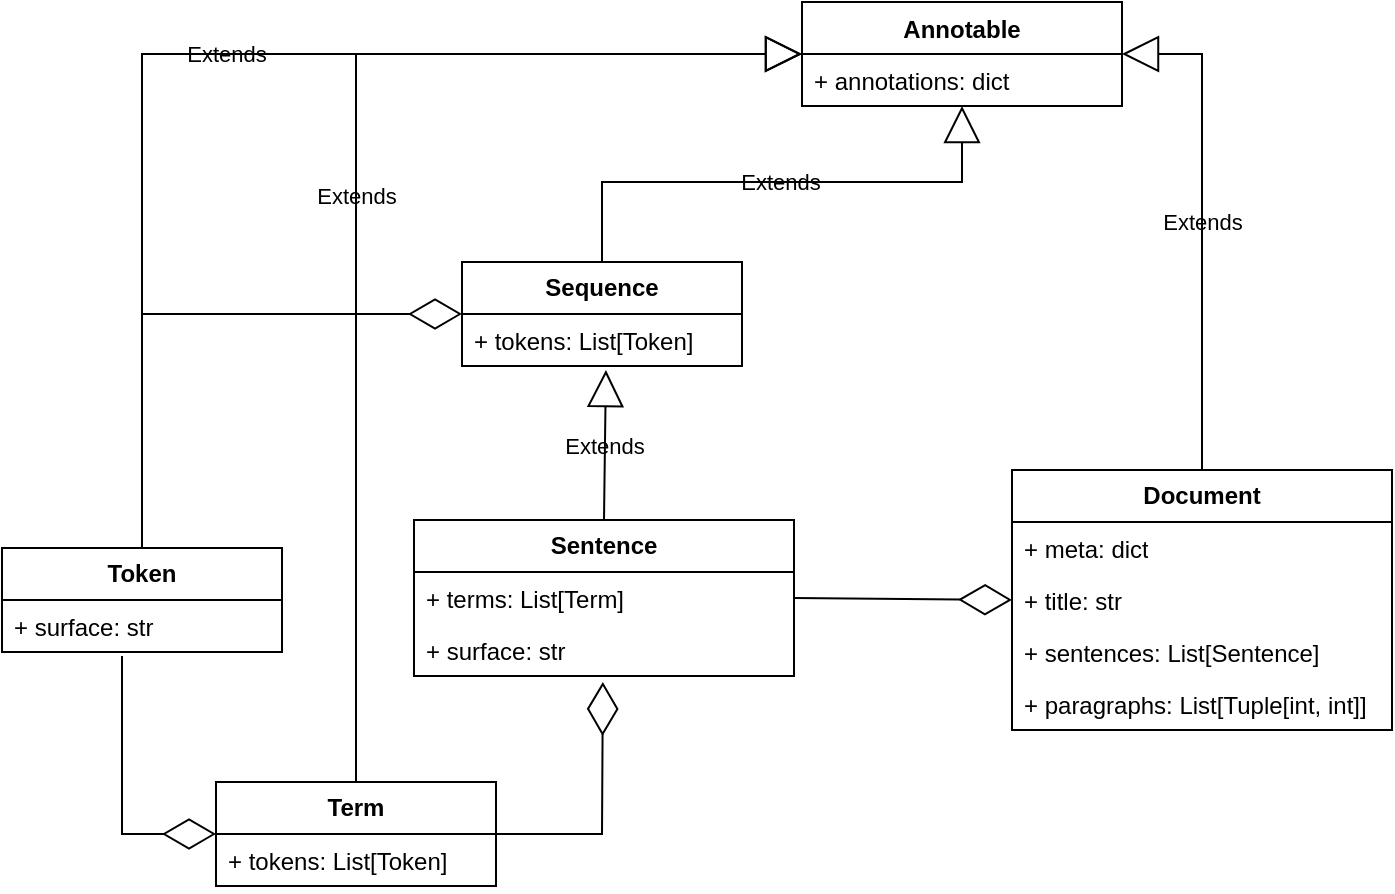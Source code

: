 <mxfile version="24.2.5" type="device">
  <diagram name="Page-1" id="929967ad-93f9-6ef4-fab6-5d389245f69c">
    <mxGraphModel dx="1026" dy="743" grid="1" gridSize="10" guides="1" tooltips="1" connect="1" arrows="1" fold="1" page="1" pageScale="1.5" pageWidth="1169" pageHeight="826" background="none" math="0" shadow="0">
      <root>
        <mxCell id="0" style=";html=1;" />
        <mxCell id="1" style=";html=1;" parent="0" />
        <mxCell id="YfMEqkQIbnu-uPnGuiMP-3" value="Annotable" style="swimlane;fontStyle=1;align=center;verticalAlign=top;childLayout=stackLayout;horizontal=1;startSize=26;horizontalStack=0;resizeParent=1;resizeParentMax=0;resizeLast=0;collapsible=1;marginBottom=0;whiteSpace=wrap;html=1;fillColor=none;" vertex="1" parent="1">
          <mxGeometry x="434" y="140" width="160" height="52" as="geometry" />
        </mxCell>
        <mxCell id="YfMEqkQIbnu-uPnGuiMP-4" value="+ annotations: dict" style="text;strokeColor=none;fillColor=none;align=left;verticalAlign=top;spacingLeft=4;spacingRight=4;overflow=hidden;rotatable=0;points=[[0,0.5],[1,0.5]];portConstraint=eastwest;whiteSpace=wrap;html=1;" vertex="1" parent="YfMEqkQIbnu-uPnGuiMP-3">
          <mxGeometry y="26" width="160" height="26" as="geometry" />
        </mxCell>
        <mxCell id="YfMEqkQIbnu-uPnGuiMP-7" value="&lt;b&gt;Document&lt;/b&gt;" style="swimlane;fontStyle=0;childLayout=stackLayout;horizontal=1;startSize=26;fillColor=none;horizontalStack=0;resizeParent=1;resizeParentMax=0;resizeLast=0;collapsible=1;marginBottom=0;whiteSpace=wrap;html=1;" vertex="1" parent="1">
          <mxGeometry x="539" y="374" width="190" height="130" as="geometry" />
        </mxCell>
        <mxCell id="YfMEqkQIbnu-uPnGuiMP-8" value="+ meta: dict" style="text;strokeColor=none;fillColor=none;align=left;verticalAlign=top;spacingLeft=4;spacingRight=4;overflow=hidden;rotatable=0;points=[[0,0.5],[1,0.5]];portConstraint=eastwest;whiteSpace=wrap;html=1;" vertex="1" parent="YfMEqkQIbnu-uPnGuiMP-7">
          <mxGeometry y="26" width="190" height="26" as="geometry" />
        </mxCell>
        <mxCell id="YfMEqkQIbnu-uPnGuiMP-9" value="+ title: str" style="text;strokeColor=none;fillColor=none;align=left;verticalAlign=top;spacingLeft=4;spacingRight=4;overflow=hidden;rotatable=0;points=[[0,0.5],[1,0.5]];portConstraint=eastwest;whiteSpace=wrap;html=1;" vertex="1" parent="YfMEqkQIbnu-uPnGuiMP-7">
          <mxGeometry y="52" width="190" height="26" as="geometry" />
        </mxCell>
        <mxCell id="YfMEqkQIbnu-uPnGuiMP-10" value="+ sentences: List[Sentence]" style="text;strokeColor=none;fillColor=none;align=left;verticalAlign=top;spacingLeft=4;spacingRight=4;overflow=hidden;rotatable=0;points=[[0,0.5],[1,0.5]];portConstraint=eastwest;whiteSpace=wrap;html=1;" vertex="1" parent="YfMEqkQIbnu-uPnGuiMP-7">
          <mxGeometry y="78" width="190" height="26" as="geometry" />
        </mxCell>
        <mxCell id="YfMEqkQIbnu-uPnGuiMP-12" value="+ paragraphs:&amp;nbsp;List[Tuple[int, int]]" style="text;strokeColor=none;fillColor=none;align=left;verticalAlign=top;spacingLeft=4;spacingRight=4;overflow=hidden;rotatable=0;points=[[0,0.5],[1,0.5]];portConstraint=eastwest;whiteSpace=wrap;html=1;" vertex="1" parent="YfMEqkQIbnu-uPnGuiMP-7">
          <mxGeometry y="104" width="190" height="26" as="geometry" />
        </mxCell>
        <mxCell id="YfMEqkQIbnu-uPnGuiMP-14" value="&lt;b&gt;Sentence&lt;/b&gt;" style="swimlane;fontStyle=0;childLayout=stackLayout;horizontal=1;startSize=26;fillColor=none;horizontalStack=0;resizeParent=1;resizeParentMax=0;resizeLast=0;collapsible=1;marginBottom=0;whiteSpace=wrap;html=1;" vertex="1" parent="1">
          <mxGeometry x="240" y="399" width="190" height="78" as="geometry" />
        </mxCell>
        <mxCell id="YfMEqkQIbnu-uPnGuiMP-16" value="+ terms: List[Term]" style="text;strokeColor=none;fillColor=none;align=left;verticalAlign=top;spacingLeft=4;spacingRight=4;overflow=hidden;rotatable=0;points=[[0,0.5],[1,0.5]];portConstraint=eastwest;whiteSpace=wrap;html=1;" vertex="1" parent="YfMEqkQIbnu-uPnGuiMP-14">
          <mxGeometry y="26" width="190" height="26" as="geometry" />
        </mxCell>
        <mxCell id="YfMEqkQIbnu-uPnGuiMP-17" value="+ surface: str" style="text;strokeColor=none;fillColor=none;align=left;verticalAlign=top;spacingLeft=4;spacingRight=4;overflow=hidden;rotatable=0;points=[[0,0.5],[1,0.5]];portConstraint=eastwest;whiteSpace=wrap;html=1;" vertex="1" parent="YfMEqkQIbnu-uPnGuiMP-14">
          <mxGeometry y="52" width="190" height="26" as="geometry" />
        </mxCell>
        <mxCell id="YfMEqkQIbnu-uPnGuiMP-19" value="&lt;b&gt;Sequence&lt;/b&gt;" style="swimlane;fontStyle=0;childLayout=stackLayout;horizontal=1;startSize=26;fillColor=none;horizontalStack=0;resizeParent=1;resizeParentMax=0;resizeLast=0;collapsible=1;marginBottom=0;whiteSpace=wrap;html=1;" vertex="1" parent="1">
          <mxGeometry x="264" y="270" width="140" height="52" as="geometry" />
        </mxCell>
        <mxCell id="YfMEqkQIbnu-uPnGuiMP-20" value="+ tokens: List[Token]" style="text;strokeColor=none;fillColor=none;align=left;verticalAlign=top;spacingLeft=4;spacingRight=4;overflow=hidden;rotatable=0;points=[[0,0.5],[1,0.5]];portConstraint=eastwest;whiteSpace=wrap;html=1;" vertex="1" parent="YfMEqkQIbnu-uPnGuiMP-19">
          <mxGeometry y="26" width="140" height="26" as="geometry" />
        </mxCell>
        <mxCell id="YfMEqkQIbnu-uPnGuiMP-23" value="&lt;b&gt;Token&lt;/b&gt;" style="swimlane;fontStyle=0;childLayout=stackLayout;horizontal=1;startSize=26;fillColor=none;horizontalStack=0;resizeParent=1;resizeParentMax=0;resizeLast=0;collapsible=1;marginBottom=0;whiteSpace=wrap;html=1;" vertex="1" parent="1">
          <mxGeometry x="34" y="413" width="140" height="52" as="geometry" />
        </mxCell>
        <mxCell id="YfMEqkQIbnu-uPnGuiMP-24" value="+ surface: str" style="text;strokeColor=none;fillColor=none;align=left;verticalAlign=top;spacingLeft=4;spacingRight=4;overflow=hidden;rotatable=0;points=[[0,0.5],[1,0.5]];portConstraint=eastwest;whiteSpace=wrap;html=1;" vertex="1" parent="YfMEqkQIbnu-uPnGuiMP-23">
          <mxGeometry y="26" width="140" height="26" as="geometry" />
        </mxCell>
        <mxCell id="YfMEqkQIbnu-uPnGuiMP-27" value="&lt;b&gt;Term&lt;/b&gt;" style="swimlane;fontStyle=0;childLayout=stackLayout;horizontal=1;startSize=26;fillColor=none;horizontalStack=0;resizeParent=1;resizeParentMax=0;resizeLast=0;collapsible=1;marginBottom=0;whiteSpace=wrap;html=1;" vertex="1" parent="1">
          <mxGeometry x="141" y="530" width="140" height="52" as="geometry" />
        </mxCell>
        <mxCell id="YfMEqkQIbnu-uPnGuiMP-28" value="+ tokens: List[Token]" style="text;strokeColor=none;fillColor=none;align=left;verticalAlign=top;spacingLeft=4;spacingRight=4;overflow=hidden;rotatable=0;points=[[0,0.5],[1,0.5]];portConstraint=eastwest;whiteSpace=wrap;html=1;" vertex="1" parent="YfMEqkQIbnu-uPnGuiMP-27">
          <mxGeometry y="26" width="140" height="26" as="geometry" />
        </mxCell>
        <mxCell id="YfMEqkQIbnu-uPnGuiMP-29" value="Extends" style="endArrow=block;endSize=16;endFill=0;html=1;rounded=0;exitX=0.5;exitY=0;exitDx=0;exitDy=0;entryX=0.5;entryY=1;entryDx=0;entryDy=0;labelBackgroundColor=none;" edge="1" parent="1" source="YfMEqkQIbnu-uPnGuiMP-19" target="YfMEqkQIbnu-uPnGuiMP-3">
          <mxGeometry width="160" relative="1" as="geometry">
            <mxPoint x="394" y="240" as="sourcePoint" />
            <mxPoint x="554" y="240" as="targetPoint" />
            <Array as="points">
              <mxPoint x="334" y="230" />
              <mxPoint x="514" y="230" />
            </Array>
          </mxGeometry>
        </mxCell>
        <mxCell id="YfMEqkQIbnu-uPnGuiMP-31" value="Extends" style="endArrow=block;endSize=16;endFill=0;html=1;rounded=0;exitX=0.5;exitY=0;exitDx=0;exitDy=0;entryX=0.514;entryY=1.077;entryDx=0;entryDy=0;entryPerimeter=0;labelBackgroundColor=none;" edge="1" parent="1" source="YfMEqkQIbnu-uPnGuiMP-14" target="YfMEqkQIbnu-uPnGuiMP-20">
          <mxGeometry width="160" relative="1" as="geometry">
            <mxPoint x="344" y="350" as="sourcePoint" />
            <mxPoint x="504" y="350" as="targetPoint" />
          </mxGeometry>
        </mxCell>
        <mxCell id="YfMEqkQIbnu-uPnGuiMP-33" value="Extends" style="endArrow=block;endSize=16;endFill=0;html=1;rounded=0;exitX=0.5;exitY=0;exitDx=0;exitDy=0;entryX=0;entryY=0.5;entryDx=0;entryDy=0;labelBackgroundColor=none;" edge="1" parent="1" source="YfMEqkQIbnu-uPnGuiMP-23" target="YfMEqkQIbnu-uPnGuiMP-3">
          <mxGeometry width="160" relative="1" as="geometry">
            <mxPoint x="454" y="400" as="sourcePoint" />
            <mxPoint x="514" y="200" as="targetPoint" />
            <Array as="points">
              <mxPoint x="104" y="166" />
            </Array>
          </mxGeometry>
        </mxCell>
        <mxCell id="YfMEqkQIbnu-uPnGuiMP-34" value="" style="endArrow=diamondThin;endFill=0;endSize=24;html=1;rounded=0;exitX=1;exitY=0.5;exitDx=0;exitDy=0;entryX=0;entryY=0.5;entryDx=0;entryDy=0;" edge="1" parent="1" source="YfMEqkQIbnu-uPnGuiMP-16" target="YfMEqkQIbnu-uPnGuiMP-9">
          <mxGeometry width="160" relative="1" as="geometry">
            <mxPoint x="454" y="400" as="sourcePoint" />
            <mxPoint x="614" y="400" as="targetPoint" />
          </mxGeometry>
        </mxCell>
        <mxCell id="YfMEqkQIbnu-uPnGuiMP-35" value="" style="endArrow=diamondThin;endFill=0;endSize=24;html=1;rounded=0;exitX=0.5;exitY=0;exitDx=0;exitDy=0;entryX=0;entryY=0.5;entryDx=0;entryDy=0;" edge="1" parent="1" source="YfMEqkQIbnu-uPnGuiMP-23" target="YfMEqkQIbnu-uPnGuiMP-19">
          <mxGeometry width="160" relative="1" as="geometry">
            <mxPoint x="454" y="400" as="sourcePoint" />
            <mxPoint x="614" y="400" as="targetPoint" />
            <Array as="points">
              <mxPoint x="104" y="296" />
            </Array>
          </mxGeometry>
        </mxCell>
        <mxCell id="YfMEqkQIbnu-uPnGuiMP-36" value="" style="endArrow=diamondThin;endFill=0;endSize=24;html=1;rounded=0;entryX=0;entryY=0.5;entryDx=0;entryDy=0;" edge="1" parent="1" target="YfMEqkQIbnu-uPnGuiMP-27">
          <mxGeometry width="160" relative="1" as="geometry">
            <mxPoint x="94" y="467" as="sourcePoint" />
            <mxPoint x="104" y="540" as="targetPoint" />
            <Array as="points">
              <mxPoint x="94" y="556" />
            </Array>
          </mxGeometry>
        </mxCell>
        <mxCell id="YfMEqkQIbnu-uPnGuiMP-37" value="" style="endArrow=diamondThin;endFill=0;endSize=24;html=1;rounded=0;exitX=1;exitY=0.5;exitDx=0;exitDy=0;entryX=0.497;entryY=1.115;entryDx=0;entryDy=0;entryPerimeter=0;" edge="1" parent="1" source="YfMEqkQIbnu-uPnGuiMP-27" target="YfMEqkQIbnu-uPnGuiMP-17">
          <mxGeometry width="160" relative="1" as="geometry">
            <mxPoint x="444" y="400" as="sourcePoint" />
            <mxPoint x="604" y="400" as="targetPoint" />
            <Array as="points">
              <mxPoint x="334" y="556" />
            </Array>
          </mxGeometry>
        </mxCell>
        <mxCell id="YfMEqkQIbnu-uPnGuiMP-41" value="Extends" style="endArrow=block;endSize=16;endFill=0;html=1;rounded=0;entryX=1;entryY=0.5;entryDx=0;entryDy=0;exitX=0.5;exitY=0;exitDx=0;exitDy=0;labelBackgroundColor=none;" edge="1" parent="1" source="YfMEqkQIbnu-uPnGuiMP-7" target="YfMEqkQIbnu-uPnGuiMP-3">
          <mxGeometry width="160" relative="1" as="geometry">
            <mxPoint x="444" y="400" as="sourcePoint" />
            <mxPoint x="594" y="250" as="targetPoint" />
            <Array as="points">
              <mxPoint x="634" y="166" />
            </Array>
          </mxGeometry>
        </mxCell>
        <mxCell id="YfMEqkQIbnu-uPnGuiMP-45" value="Extends" style="endArrow=block;endSize=16;endFill=0;html=1;rounded=0;exitX=0.5;exitY=0;exitDx=0;exitDy=0;entryX=0;entryY=0.5;entryDx=0;entryDy=0;labelBackgroundColor=none;" edge="1" parent="1" source="YfMEqkQIbnu-uPnGuiMP-27" target="YfMEqkQIbnu-uPnGuiMP-3">
          <mxGeometry width="160" relative="1" as="geometry">
            <mxPoint x="344" y="400" as="sourcePoint" />
            <mxPoint x="504" y="400" as="targetPoint" />
            <Array as="points">
              <mxPoint x="211" y="166" />
            </Array>
          </mxGeometry>
        </mxCell>
      </root>
    </mxGraphModel>
  </diagram>
</mxfile>
